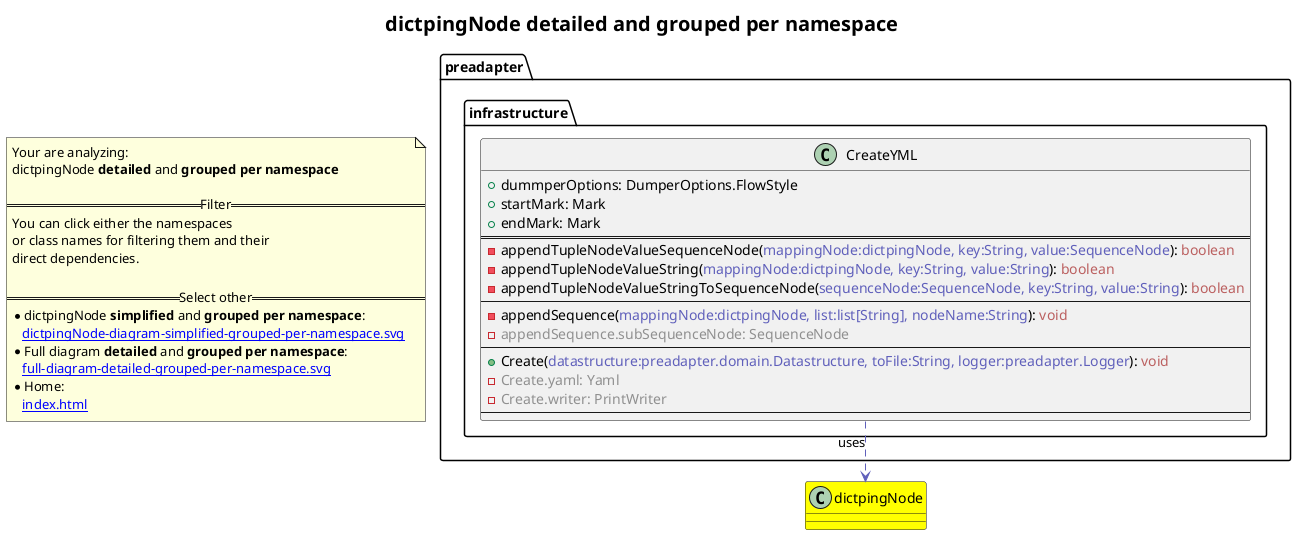 @startuml
skinparam linetype ortho
title <size:20>dictpingNode **detailed** and **grouped per namespace**</size>
note "Your are analyzing:\ndictpingNode **detailed** and **grouped per namespace**\n\n==Filter==\nYou can click either the namespaces \nor class names for filtering them and their\ndirect dependencies.\n\n==Select other==\n* dictpingNode **simplified** and **grouped per namespace**:\n   [[dictpingNode-diagram-simplified-grouped-per-namespace.svg]]\n* Full diagram **detailed** and **grouped per namespace**:\n   [[full-diagram-detailed-grouped-per-namespace.svg]]\n* Home:\n   [[index.html]]" as FloatingNote
class dictpingNode [[dictpingNode-diagram-detailed-grouped-per-namespace.svg]] #yellow {
}
' Closing all previous_sub_namespace_list namespace None because file analysis is finished.
namespace preadapter [[preadapter-diagram-detailed-grouped-per-namespace.svg]] {
namespace preadapter.infrastructure [[preadapter.infrastructure-diagram-detailed-grouped-per-namespace.svg]] {
  class preadapter.infrastructure.CreateYML [[preadapter.infrastructure.CreateYML-diagram-detailed-grouped-per-namespace.svg]]  {
    + dummperOptions: DumperOptions.FlowStyle
    + startMark: Mark
    + endMark: Mark
==
    - appendTupleNodeValueSequenceNode(<font color="6060BB">mappingNode:dictpingNode, key:String, value:SequenceNode</font>): <font color="BB6060">boolean</font>
    - appendTupleNodeValueString(<font color="6060BB">mappingNode:dictpingNode, key:String, value:String</font>): <font color="BB6060">boolean</font>
    - appendTupleNodeValueStringToSequenceNode(<font color="6060BB">sequenceNode:SequenceNode, key:String, value:String</font>): <font color="BB6060">boolean</font>
--
    - appendSequence(<font color="6060BB">mappingNode:dictpingNode, list:list[String], nodeName:String</font>): <font color="BB6060">void</font>
    - <font color="909090">appendSequence.subSequenceNode: SequenceNode</font>
--
    + Create(<font color="6060BB">datastructure:preadapter.domain.Datastructure, toFile:String, logger:preadapter.Logger</font>): <font color="BB6060">void</font>
    - <font color="909090">Create.yaml: Yaml</font>
    - <font color="909090">Create.writer: PrintWriter</font>
--
  }
'Compared namespace preadapter.infrastructure [[preadapter.infrastructure-diagram-detailed-grouped-per-namespace.svg]] { with last element of   }
' Closing all previous_sub_namespace_list namespace None because file analysis is finished.
' Closing namespace infrastructure
}
' Closing namespace preadapter
}
 ' *************************************** 
 ' *************************************** 
 ' *************************************** 
' Class relations extracted from namespace:
' 
' Class relations extracted from namespace:
' preadapter.infrastructure
preadapter.infrastructure.CreateYML .[#6060BB].> dictpingNode  : uses 
@enduml